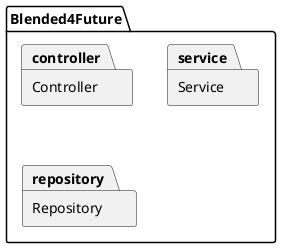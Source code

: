 @startuml implementation_l2

package "Blended4Future" as b4f {

    package "Controller" as controller 
         
    package "Service" as service

    package "Repository" as repository

}



@enduml